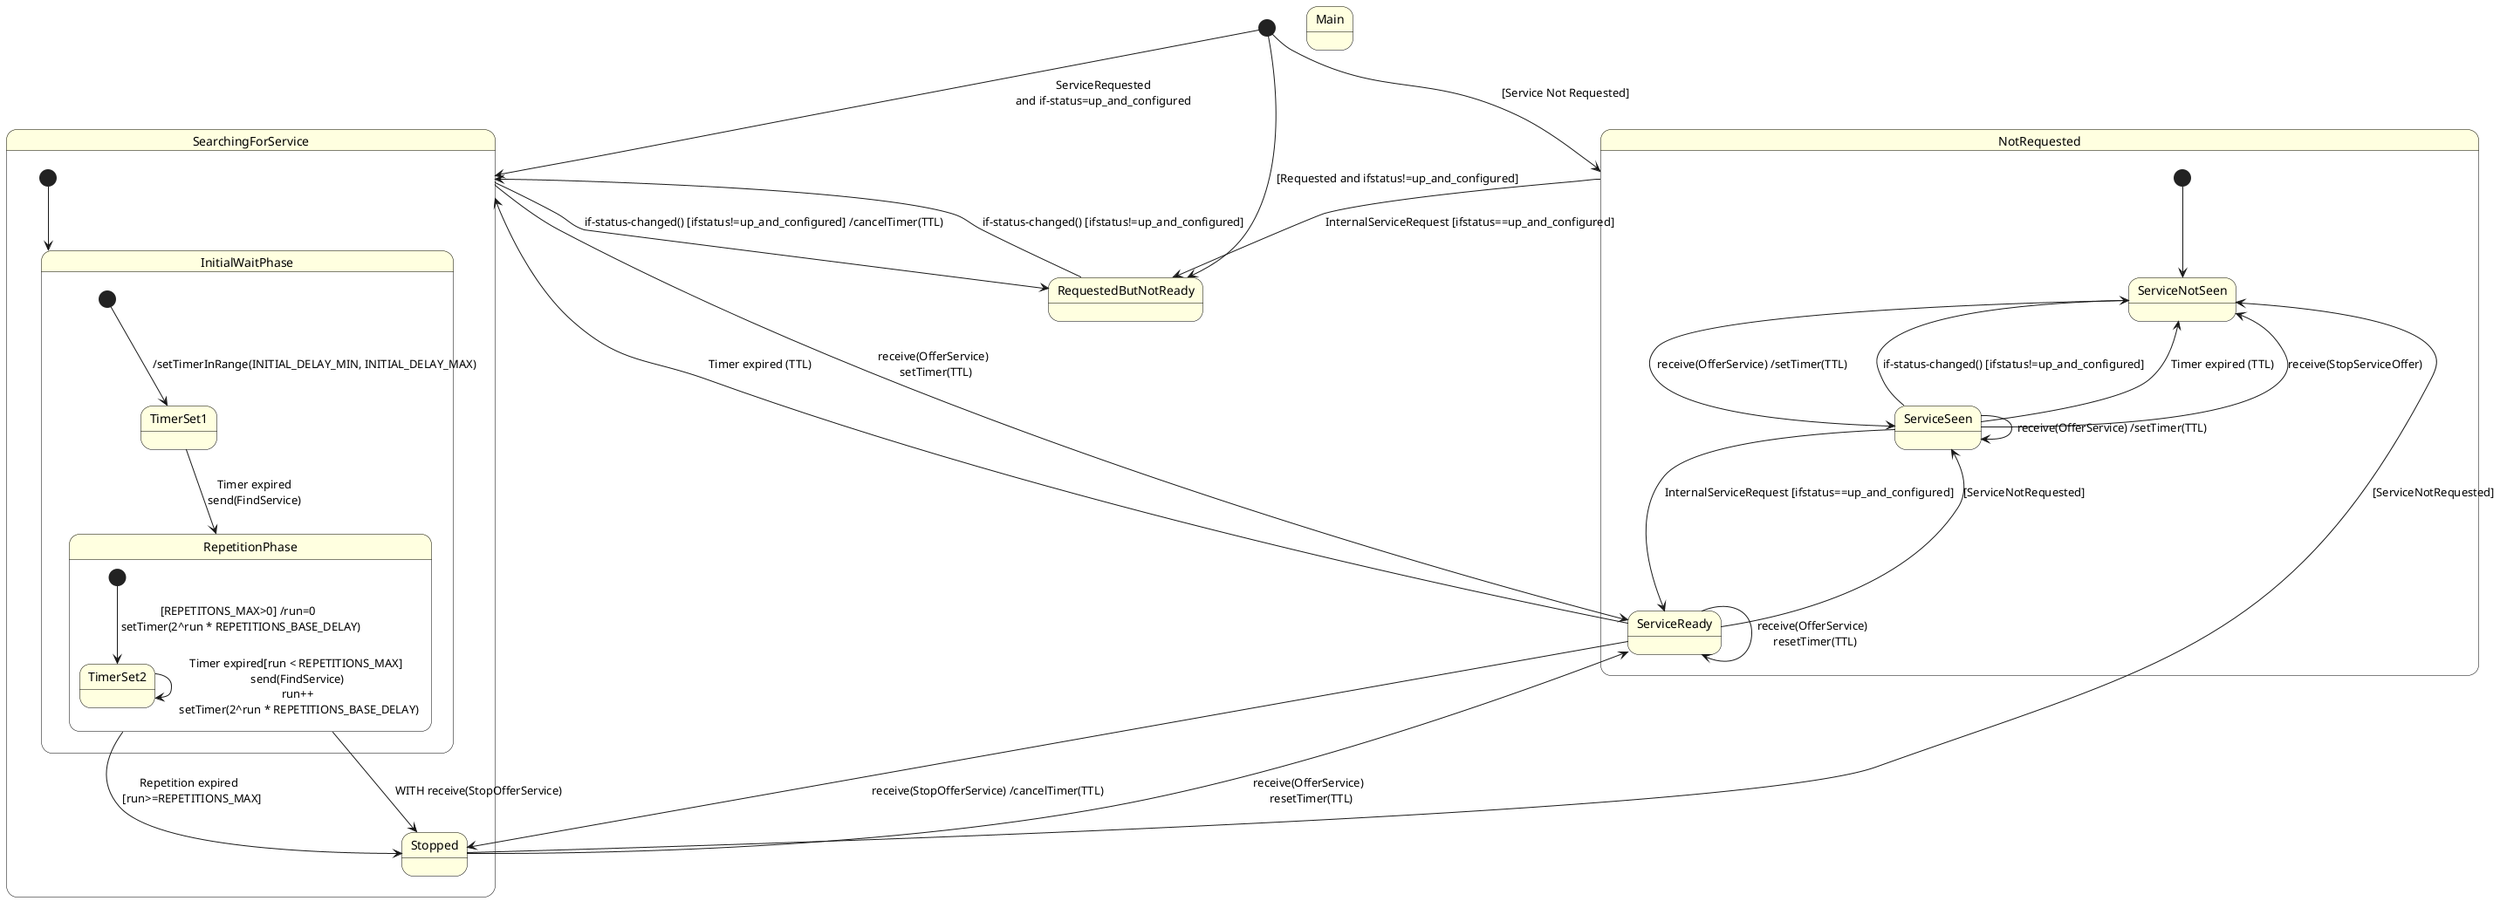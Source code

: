 @startuml
skinparam state {
  BackgroundColor LightYellow
  BorderColor Black
}

[*] --> NotRequested : [Service Not Requested]
[*] --> RequestedButNotReady : [Requested and ifstatus!=up_and_configured]
[*] --> SearchingForService : ServiceRequested\nand if-status=up_and_configured

state NotRequested {
  [*] --> ServiceNotSeen
  
  state ServiceNotSeen
  ServiceNotSeen --> ServiceSeen : receive(OfferService) /setTimer(TTL)

  state ServiceSeen 
  ServiceSeen --> ServiceNotSeen : if-status-changed() [ifstatus!=up_and_configured]
  ServiceSeen --> ServiceNotSeen : Timer expired (TTL)
  ServiceSeen --> ServiceNotSeen : receive(StopServiceOffer)
  ServiceSeen --> ServiceSeen : receive(OfferService) /setTimer(TTL)
  ServiceSeen --> ServiceReady : InternalServiceRequest [ifstatus==up_and_configured]
}

NotRequested --> RequestedButNotReady : InternalServiceRequest [ifstatus==up_and_configured]

state RequestedButNotReady

RequestedButNotReady --> SearchingForService :  if-status-changed() [ifstatus!=up_and_configured]

state SearchingForService {
    [*] --> InitialWaitPhase
    
    state InitialWaitPhase {
      state TimerSet1
      [*] --> TimerSet1: /setTimerInRange(INITIAL_DELAY_MIN, INITIAL_DELAY_MAX)
      TimerSet1 --> RepetitionPhase : Timer expired\nsend(FindService)
    }
    
    state RepetitionPhase {
      state TimerSet2
      [*] --> TimerSet2 : [REPETITONS_MAX>0] /run=0 \n setTimer(2^run * REPETITIONS_BASE_DELAY)
      TimerSet2 --> TimerSet2 : Timer expired[run < REPETITIONS_MAX] \n send(FindService) \n run++ \n setTimer(2^run * REPETITIONS_BASE_DELAY)
    }
    RepetitionPhase --> Stopped: Repetition expired \n [run>=REPETITIONS_MAX]
    RepetitionPhase --> Stopped: WITH receive(StopOfferService)
}

SearchingForService --> RequestedButNotReady: if-status-changed() [ifstatus!=up_and_configured] /cancelTimer(TTL)

SearchingForService --> ServiceReady : receive(OfferService) \n setTimer(TTL)

state Main {
  state ServiceReady
  ServiceReady --> ServiceReady : receive(OfferService) \n resetTimer(TTL)
  ServiceReady --> SearchingForService : Timer expired (TTL)
  ServiceReady --> ServiceSeen : [ServiceNotRequested]
  ServiceReady --> Stopped : receive(StopOfferService) /cancelTimer(TTL)
  state Stopped 
  Stopped --> ServiceReady : receive(OfferService) \n resetTimer(TTL)
  Stopped --> ServiceNotSeen : [ServiceNotRequested]
}
@enduml
